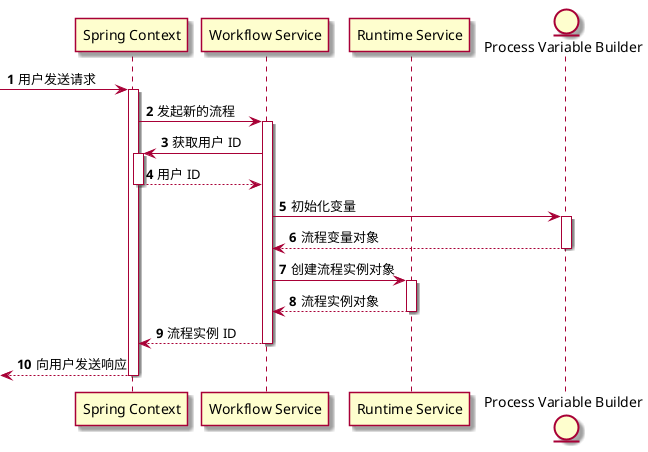 @startuml
'https://plantuml.com/sequence-diagram

skin rose

autonumber

participant "Spring Context" as a
participant "Workflow Service" as b
participant "Runtime Service" as d
entity "Process Variable Builder" as c

-> a: 用户发送请求
activate a
a -> b: 发起新的流程
activate b
b -> a: 获取用户 ID
activate a
return 用户 ID
b -> c: 初始化变量
activate c
return 流程变量对象
b -> d: 创建流程实例对象
activate d
return 流程实例对象
return 流程实例 ID
return 向用户发送响应

@enduml